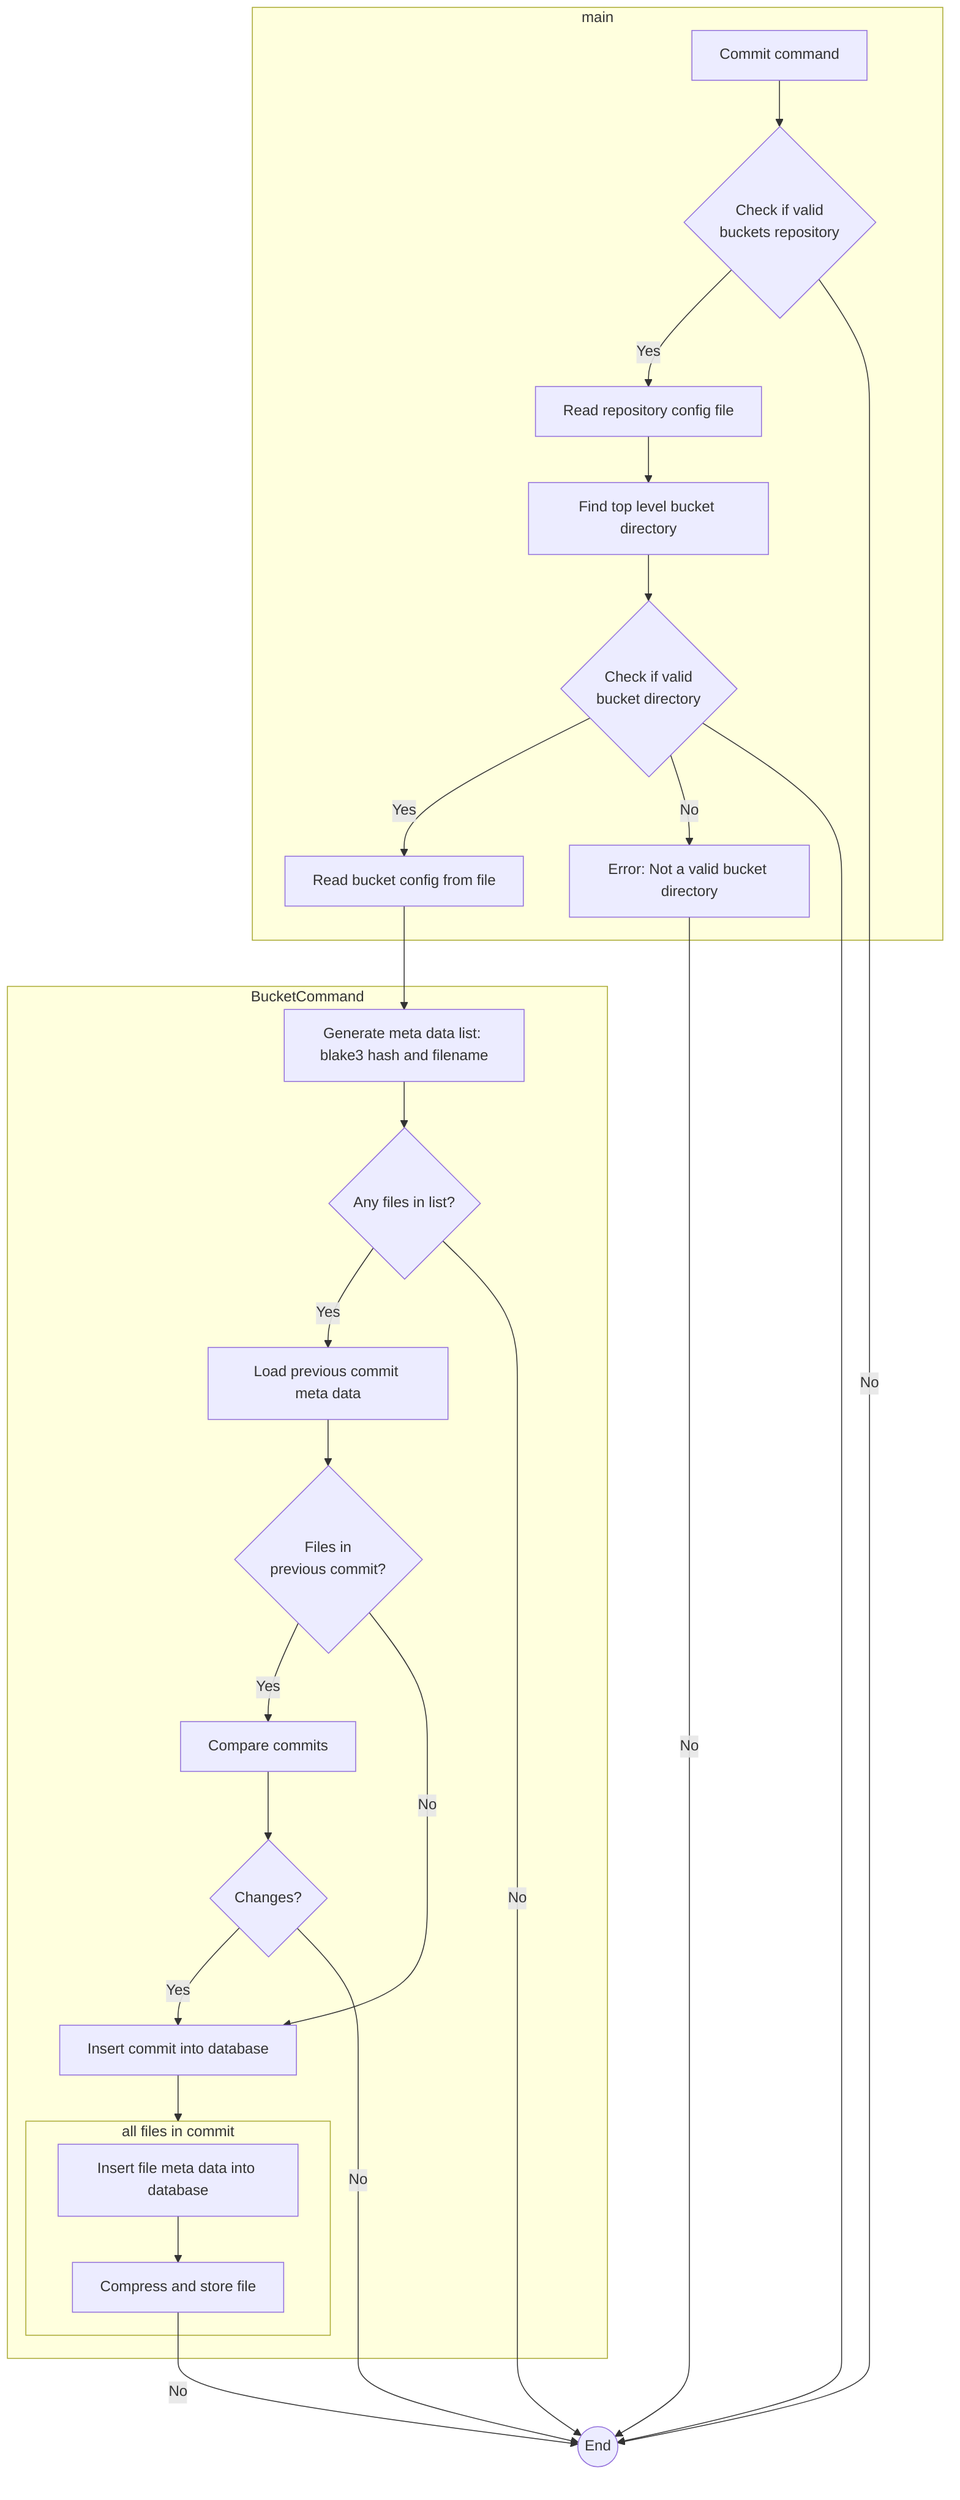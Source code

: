 flowchart TD
    subgraph main
        A[Commit command] --> Z{Check if valid \n buckets repository}
        Z --> |Yes| B[Read repository config file]
        B --> C[Find top level bucket directory]
        C --> D{Check if valid \n bucket directory}
        D -->|Yes| E[Read bucket config from file]
        D -->|No| G[Error: Not a valid bucket directory]
    end

    subgraph BucketCommand
        E --> H
        H[Generate meta data list: blake3 hash and filename] --> I{Any files in list?}
        I -->|Yes| J[Load previous commit meta data]
        J --> K{Files in \n previous commit?}
        K -->|Yes| L[Compare commits]
        K -->|No| M[Insert commit into database]
        L --> N{Changes?}
        N -->|Yes| M



        subgraph Loop[all files in commit]
            Q[Insert file meta data into database] --> R[Compress and store file]
        end

        M --> Loop
    end
    Z -->|No| P((End))
    R -->|No| P((End))
    I -->|No| P((End))
    G -->|No| P((End))
    N -->|No| P((End))
    D --> P((End))